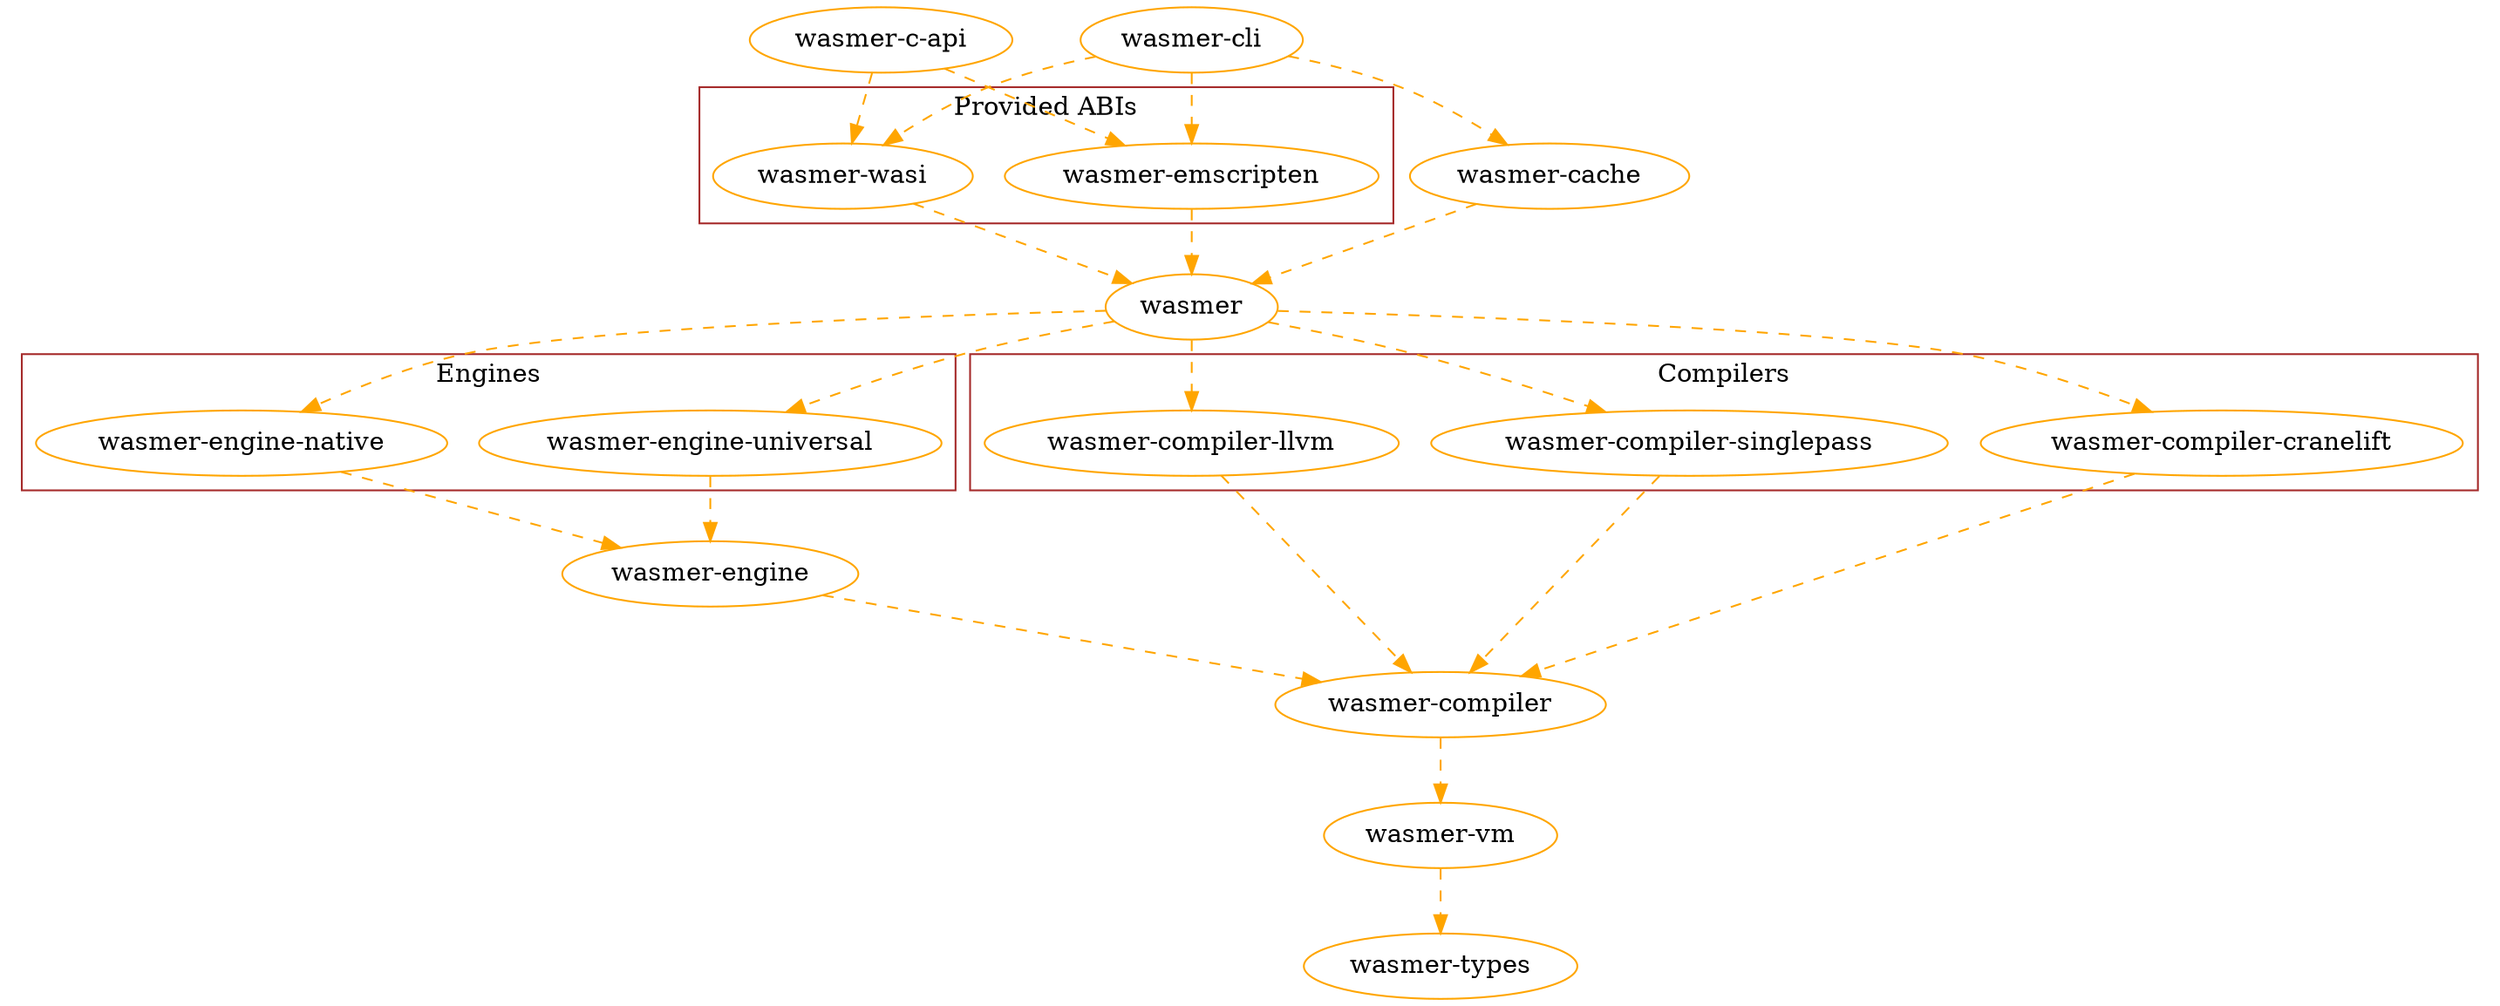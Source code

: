 digraph dependencies {
        newrank=true;

	n0 [label="wasmer", color=orange];
	n1 [label="wasmer-compiler", color=orange];
	n5 [label="wasmer-engine", color=orange];
	n6 [label="wasmer-engine-universal", color=orange];
	n7 [label="wasmer-engine-native", color=orange];
	n8 [label="wasmer-types", color=orange];
	n9 [label="wasmer-vm", color=orange];
	n10 [label="wasmer-c-api", color=orange];
	n11 [label="wasmer-emscripten", color=orange];
	n12 [label="wasmer-wasi", color=orange];
	n13 [label="wasmer-cache", color=orange];
	n14 [label="wasmer-cli", color=orange];

        
	subgraph cluster_compiler {
		label="Compilers";
		color=brown;

		n2 [label="wasmer-compiler-cranelift", color=orange];
		n3 [label="wasmer-compiler-llvm", color=orange];
		n4 [label="wasmer-compiler-singlepass", color=orange];
	}

	subgraph cluster_engine {
		label="Engines";
		color=brown;

		n6 [label="wasmer-engine-universal", color=orange];
		n7 [label="wasmer-engine-native", color=orange];
	}

        {
        rank=same;
        n2;
        n3;
        n4;
        n6;
        n7;
        }
        

	subgraph cluster_abi {
		label="Provided ABIs";
		color=brown;

		n12 [label="wasmer-wasi", color=orange];
		n11 [label="wasmer-emscripten", color=orange];
	}

	n14 -> n13 [color=orange, style=dashed];
	n14 -> n12 [color=orange, style=dashed];
	n14 -> n11 [color=orange, style=dashed];
	n13 -> n0 [color=orange, style=dashed];
	n10 -> n11 [color=orange, style=dashed];
	n10 -> n12 [color=orange, style=dashed];
	n11 -> n0 [color=orange, style=dashed];
	n12 -> n0 [color=orange, style=dashed];
	n0 -> n2 [color=orange, style=dashed];
	n0 -> n3 [color=orange, style=dashed];
	n0 -> n4 [color=orange, style=dashed];
	n0 -> n6 [color=orange, style=dashed];
	n0 -> n7 [color=orange, style=dashed];
	n2 -> n1 [color=orange, style=dashed];
	n3 -> n1 [color=orange, style=dashed];
	n4 -> n1 [color=orange, style=dashed];
	n6 -> n5 [color=orange, style=dashed];
	n7 -> n5 [color=orange, style=dashed];
	n5 -> n1 [color=orange, style=dashed];
	n1 -> n9 [color=orange, style=dashed];
	n9 -> n8 [color=orange, style=dashed];
}
